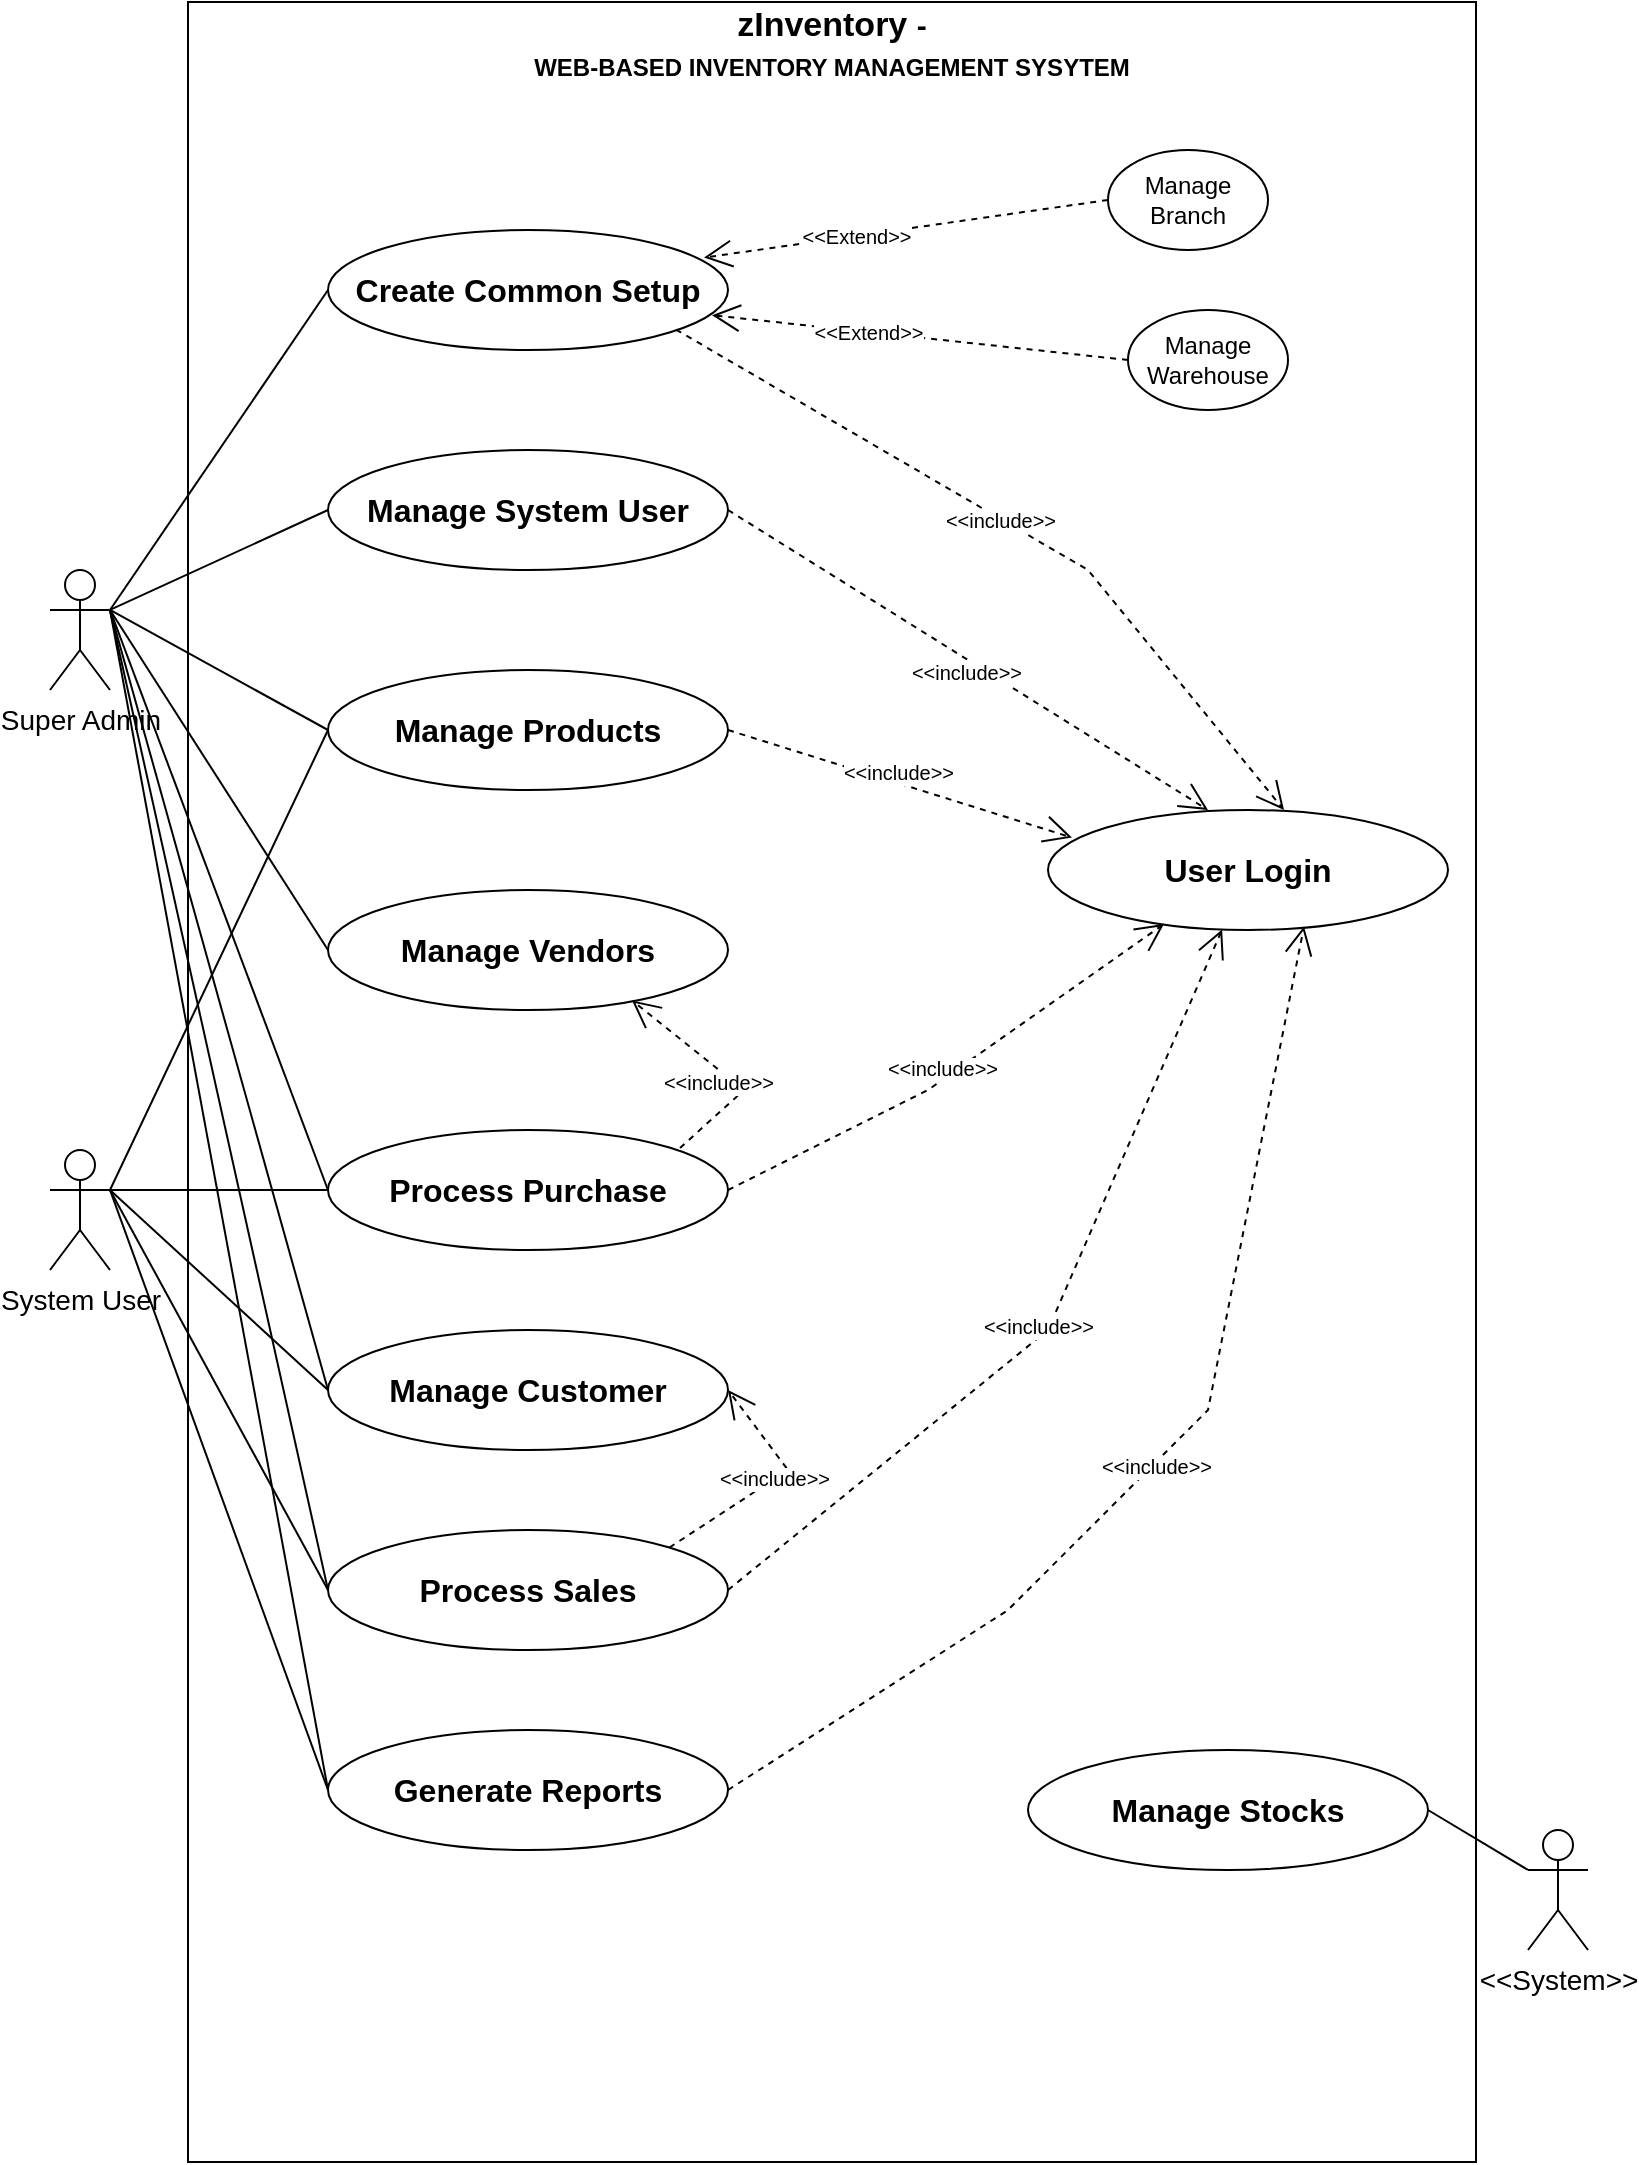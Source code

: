<mxfile version="21.2.1" type="device">
  <diagram name="Page-1" id="EoY9ZldRt3eMcbztC0KL">
    <mxGraphModel dx="2390" dy="1423" grid="1" gridSize="10" guides="1" tooltips="1" connect="1" arrows="1" fold="1" page="1" pageScale="1" pageWidth="827" pageHeight="1169" math="0" shadow="0">
      <root>
        <mxCell id="0" />
        <mxCell id="1" parent="0" />
        <mxCell id="_iV--dBvjYny3QtOdp7g-2" value="Super Admin" style="shape=umlActor;verticalLabelPosition=bottom;verticalAlign=top;html=1;outlineConnect=0;fontSize=14;" parent="1" vertex="1">
          <mxGeometry x="31" y="330" width="30" height="60" as="geometry" />
        </mxCell>
        <mxCell id="_iV--dBvjYny3QtOdp7g-3" value="System User" style="shape=umlActor;verticalLabelPosition=bottom;verticalAlign=top;html=1;outlineConnect=0;fontSize=14;" parent="1" vertex="1">
          <mxGeometry x="31" y="620" width="30" height="60" as="geometry" />
        </mxCell>
        <mxCell id="_iV--dBvjYny3QtOdp7g-5" value="" style="rounded=0;whiteSpace=wrap;html=1;" parent="1" vertex="1">
          <mxGeometry x="100" y="46" width="644" height="1080" as="geometry" />
        </mxCell>
        <mxCell id="_iV--dBvjYny3QtOdp7g-6" value="User Login" style="ellipse;whiteSpace=wrap;html=1;strokeWidth=1;fontSize=16;fontStyle=1;points=[[0,0,0,0,0],[0,0.5,0,0,0],[0,1,0,0,0],[0.06,0.23,0,0,0],[0.06,0.73,0,0,0],[0.21,0.91,0,0,0],[0.23,0.09,0,0,0],[0.29,0.95,0,0,0],[0.32,0.03,0,0,0],[0.38,1,0,0,0],[0.4,0,0,0,0],[0.5,0,0,0,0],[0.5,1,0,0,0],[0.59,0,0,0,0],[0.64,0.97,0,0,0],[0.69,0.01,0,0,0],[0.76,0.94,0,0,0],[0.77,0.06,0,0,0],[0.94,0.24,0,0,0],[0.95,0.68,0,0,0],[1,0,0,0,0],[1,0.5,0,0,0],[1,1,0,0,0]];" parent="1" vertex="1">
          <mxGeometry x="530" y="450" width="200" height="60" as="geometry" />
        </mxCell>
        <mxCell id="_iV--dBvjYny3QtOdp7g-7" value="Manage Products" style="ellipse;whiteSpace=wrap;html=1;strokeWidth=1;fontSize=16;fontStyle=1;points=[[0,0,0,0,0],[0,0.5,0,0,0],[0,1,0,0,0],[0.5,0,0,0,0],[0.5,1,0,0,0],[0.64,0,0,0,0],[0.64,0.97,0,0,0],[0.74,0.92,0,0,0],[0.76,0.06,0,0,0],[0.94,0.26,0,0,0],[0.95,0.73,0,0,0],[1,0,0,0,0],[1,0.5,0,0,0],[1,1,0,0,0]];" parent="1" vertex="1">
          <mxGeometry x="170" y="380" width="200" height="60" as="geometry" />
        </mxCell>
        <mxCell id="_iV--dBvjYny3QtOdp7g-8" value="Process Purchase" style="ellipse;whiteSpace=wrap;html=1;strokeWidth=1;fontSize=16;fontStyle=1;points=[[0,0,0,0,0],[0,0.5,0,0,0],[0,1,0,0,0],[0.5,0,0,0,0],[0.5,1,0,0,0],[0.62,0.99,0,0,0],[0.63,0,0,0,0],[0.75,0.93,0,0,0],[0.77,0.05,0,0,0],[0.85,0.9,0,0,0],[0.88,0.15,0,0,0],[0.94,0.75,0,0,0],[0.95,0.25,0,0,0],[1,0.5,0,0,0]];" parent="1" vertex="1">
          <mxGeometry x="170" y="610" width="200" height="60" as="geometry" />
        </mxCell>
        <mxCell id="_iV--dBvjYny3QtOdp7g-9" value="Process Sales" style="ellipse;whiteSpace=wrap;html=1;strokeWidth=1;fontSize=16;fontStyle=1;points=[[0,0,0,0,0],[0,0.5,0,0,0],[0,1,0,0,0],[0.5,0,0,0,0],[0.5,1,0,0,0],[0.85,0.1,0,0,0],[0.85,0.85,0,0,0],[0.94,0.24,0,0,0],[0.94,0.72,0,0,0],[1,0.5,0,0,0]];" parent="1" vertex="1">
          <mxGeometry x="170" y="810" width="200" height="60" as="geometry" />
        </mxCell>
        <mxCell id="_iV--dBvjYny3QtOdp7g-10" value="Manage System User" style="ellipse;whiteSpace=wrap;html=1;strokeWidth=1;fontSize=16;fontStyle=1" parent="1" vertex="1">
          <mxGeometry x="170" y="270" width="200" height="60" as="geometry" />
        </mxCell>
        <mxCell id="_iV--dBvjYny3QtOdp7g-11" value="Create Common Setup" style="ellipse;whiteSpace=wrap;html=1;strokeWidth=1;fontSize=16;fontStyle=1;points=[[0,0,0,0,0],[0,0.5,0,0,0],[0,1,0,0,0],[0.5,0,0,0,0],[0.5,1,0,0,0],[0.73,0,0,0,0],[0.77,1,0,0,0],[0.84,0.1,0,0,0],[0.87,0.83,0,0,0],[0.94,0.23,0,0,0],[0.96,0.71,0,0,0],[1,0.5,0,0,0]];" parent="1" vertex="1">
          <mxGeometry x="170" y="160" width="200" height="60" as="geometry" />
        </mxCell>
        <mxCell id="_iV--dBvjYny3QtOdp7g-13" value="&lt;div style=&quot;&quot;&gt;&lt;font style=&quot;background-color: initial; font-size: 17px;&quot;&gt;zInventory &lt;/font&gt;&lt;span style=&quot;background-color: initial;&quot;&gt;-&lt;/span&gt;&lt;/div&gt;&lt;font style=&quot;font-size: 12px;&quot;&gt;WEB-BASED INVENTORY MANAGEMENT SYSYTEM&lt;/font&gt;" style="text;html=1;strokeColor=none;fillColor=none;align=center;verticalAlign=middle;whiteSpace=wrap;rounded=0;fontStyle=1;fontSize=15;" parent="1" vertex="1">
          <mxGeometry x="228" y="52" width="388" height="30" as="geometry" />
        </mxCell>
        <mxCell id="_iV--dBvjYny3QtOdp7g-14" value="" style="endArrow=none;html=1;rounded=0;exitX=1;exitY=0.333;exitDx=0;exitDy=0;exitPerimeter=0;entryX=0;entryY=0.5;entryDx=0;entryDy=0;" parent="1" source="_iV--dBvjYny3QtOdp7g-2" target="_iV--dBvjYny3QtOdp7g-7" edge="1">
          <mxGeometry width="50" height="50" relative="1" as="geometry">
            <mxPoint x="330" y="210" as="sourcePoint" />
            <mxPoint x="380" y="160" as="targetPoint" />
          </mxGeometry>
        </mxCell>
        <mxCell id="_iV--dBvjYny3QtOdp7g-15" value="" style="endArrow=none;html=1;rounded=0;exitX=1;exitY=0.333;exitDx=0;exitDy=0;exitPerimeter=0;entryX=0;entryY=0.5;entryDx=0;entryDy=0;" parent="1" source="_iV--dBvjYny3QtOdp7g-2" target="_iV--dBvjYny3QtOdp7g-8" edge="1">
          <mxGeometry width="50" height="50" relative="1" as="geometry">
            <mxPoint x="80" y="235" as="sourcePoint" />
            <mxPoint x="250" y="180" as="targetPoint" />
          </mxGeometry>
        </mxCell>
        <mxCell id="_iV--dBvjYny3QtOdp7g-18" value="&amp;lt;&amp;lt;include&amp;gt;&amp;gt;" style="endArrow=open;endSize=12;dashed=1;html=1;rounded=0;exitX=1;exitY=0.5;exitDx=0;exitDy=0;entryX=0.06;entryY=0.23;entryDx=0;entryDy=0;fontStyle=0;fontSize=10;entryPerimeter=0;" parent="1" source="_iV--dBvjYny3QtOdp7g-7" target="_iV--dBvjYny3QtOdp7g-6" edge="1">
          <mxGeometry x="-0.03" y="5" width="160" relative="1" as="geometry">
            <mxPoint x="280" y="390" as="sourcePoint" />
            <mxPoint x="440" y="390" as="targetPoint" />
            <Array as="points" />
            <mxPoint as="offset" />
          </mxGeometry>
        </mxCell>
        <mxCell id="_iV--dBvjYny3QtOdp7g-20" value="&amp;lt;&amp;lt;include&amp;gt;&amp;gt;" style="endArrow=open;endSize=12;dashed=1;html=1;rounded=0;exitX=1;exitY=0.5;exitDx=0;exitDy=0;entryX=0.29;entryY=0.95;entryDx=0;entryDy=0;fontStyle=0;fontSize=10;entryPerimeter=0;" parent="1" source="_iV--dBvjYny3QtOdp7g-8" target="_iV--dBvjYny3QtOdp7g-6" edge="1">
          <mxGeometry x="-0.03" y="5" width="160" relative="1" as="geometry">
            <mxPoint x="400" y="180" as="sourcePoint" />
            <mxPoint x="520" y="230" as="targetPoint" />
            <mxPoint as="offset" />
            <Array as="points">
              <mxPoint x="470" y="590" />
            </Array>
          </mxGeometry>
        </mxCell>
        <mxCell id="_iV--dBvjYny3QtOdp7g-21" value="" style="endArrow=none;html=1;rounded=0;exitX=1;exitY=0.333;exitDx=0;exitDy=0;exitPerimeter=0;entryX=0;entryY=0.5;entryDx=0;entryDy=0;" parent="1" source="_iV--dBvjYny3QtOdp7g-2" target="_iV--dBvjYny3QtOdp7g-9" edge="1">
          <mxGeometry width="50" height="50" relative="1" as="geometry">
            <mxPoint x="80" y="235" as="sourcePoint" />
            <mxPoint x="200" y="330" as="targetPoint" />
          </mxGeometry>
        </mxCell>
        <mxCell id="_iV--dBvjYny3QtOdp7g-22" value="&amp;lt;&amp;lt;include&amp;gt;&amp;gt;" style="endArrow=open;endSize=12;dashed=1;html=1;rounded=0;exitX=1;exitY=0.5;exitDx=0;exitDy=0;fontStyle=0;fontSize=10;" parent="1" source="_iV--dBvjYny3QtOdp7g-9" target="_iV--dBvjYny3QtOdp7g-6" edge="1">
          <mxGeometry x="-0.03" y="5" width="160" relative="1" as="geometry">
            <mxPoint x="400" y="330" as="sourcePoint" />
            <mxPoint x="460" y="260" as="targetPoint" />
            <mxPoint as="offset" />
            <Array as="points">
              <mxPoint x="530" y="710" />
            </Array>
          </mxGeometry>
        </mxCell>
        <mxCell id="_iV--dBvjYny3QtOdp7g-23" value="" style="endArrow=none;html=1;rounded=0;exitX=1;exitY=0.333;exitDx=0;exitDy=0;exitPerimeter=0;entryX=0;entryY=0.5;entryDx=0;entryDy=0;" parent="1" source="_iV--dBvjYny3QtOdp7g-2" target="_iV--dBvjYny3QtOdp7g-10" edge="1">
          <mxGeometry width="50" height="50" relative="1" as="geometry">
            <mxPoint x="80" y="235" as="sourcePoint" />
            <mxPoint x="200" y="240" as="targetPoint" />
          </mxGeometry>
        </mxCell>
        <mxCell id="_iV--dBvjYny3QtOdp7g-30" value="" style="endArrow=none;html=1;rounded=0;exitX=1;exitY=0.333;exitDx=0;exitDy=0;exitPerimeter=0;entryX=0;entryY=0.5;entryDx=0;entryDy=0;" parent="1" source="_iV--dBvjYny3QtOdp7g-2" target="_iV--dBvjYny3QtOdp7g-11" edge="1">
          <mxGeometry width="50" height="50" relative="1" as="geometry">
            <mxPoint x="80" y="260" as="sourcePoint" />
            <mxPoint x="180" y="260" as="targetPoint" />
          </mxGeometry>
        </mxCell>
        <mxCell id="_iV--dBvjYny3QtOdp7g-32" value="Manage Branch" style="ellipse;whiteSpace=wrap;html=1;" parent="1" vertex="1">
          <mxGeometry x="560" y="120" width="80" height="50" as="geometry" />
        </mxCell>
        <mxCell id="_iV--dBvjYny3QtOdp7g-33" value="Manage Warehouse" style="ellipse;whiteSpace=wrap;html=1;" parent="1" vertex="1">
          <mxGeometry x="570" y="200" width="80" height="50" as="geometry" />
        </mxCell>
        <mxCell id="_iV--dBvjYny3QtOdp7g-35" value="&amp;lt;&amp;lt;Extend&amp;gt;&amp;gt;" style="endArrow=open;endSize=12;dashed=1;html=1;rounded=0;entryX=0.94;entryY=0.23;entryDx=0;entryDy=0;fontStyle=0;fontSize=10;entryPerimeter=0;exitX=0;exitY=0.5;exitDx=0;exitDy=0;" parent="1" source="_iV--dBvjYny3QtOdp7g-32" target="_iV--dBvjYny3QtOdp7g-11" edge="1">
          <mxGeometry x="0.249" width="160" relative="1" as="geometry">
            <mxPoint x="390" y="180" as="sourcePoint" />
            <mxPoint x="430" y="125" as="targetPoint" />
            <mxPoint as="offset" />
          </mxGeometry>
        </mxCell>
        <mxCell id="_iV--dBvjYny3QtOdp7g-36" value="&amp;lt;&amp;lt;Extend&amp;gt;&amp;gt;" style="endArrow=open;endSize=12;dashed=1;html=1;rounded=0;entryX=0.96;entryY=0.71;entryDx=0;entryDy=0;fontStyle=0;fontSize=10;entryPerimeter=0;exitX=0;exitY=0.5;exitDx=0;exitDy=0;" parent="1" source="_iV--dBvjYny3QtOdp7g-33" target="_iV--dBvjYny3QtOdp7g-11" edge="1">
          <mxGeometry x="0.249" width="160" relative="1" as="geometry">
            <mxPoint x="390" y="180" as="sourcePoint" />
            <mxPoint x="470" y="180" as="targetPoint" />
            <mxPoint as="offset" />
          </mxGeometry>
        </mxCell>
        <mxCell id="_iV--dBvjYny3QtOdp7g-37" value="Generate Reports" style="ellipse;whiteSpace=wrap;html=1;strokeWidth=1;fontSize=16;fontStyle=1" parent="1" vertex="1">
          <mxGeometry x="170" y="910" width="200" height="60" as="geometry" />
        </mxCell>
        <mxCell id="_iV--dBvjYny3QtOdp7g-38" value="" style="endArrow=none;html=1;rounded=0;exitX=1;exitY=0.333;exitDx=0;exitDy=0;exitPerimeter=0;entryX=0;entryY=0.5;entryDx=0;entryDy=0;" parent="1" source="_iV--dBvjYny3QtOdp7g-2" target="_iV--dBvjYny3QtOdp7g-37" edge="1">
          <mxGeometry width="50" height="50" relative="1" as="geometry">
            <mxPoint x="80" y="260" as="sourcePoint" />
            <mxPoint x="190" y="580" as="targetPoint" />
          </mxGeometry>
        </mxCell>
        <mxCell id="_iV--dBvjYny3QtOdp7g-41" value="" style="endArrow=none;html=1;rounded=0;exitX=1;exitY=0.333;exitDx=0;exitDy=0;exitPerimeter=0;entryX=0;entryY=0.5;entryDx=0;entryDy=0;entryPerimeter=0;" parent="1" source="_iV--dBvjYny3QtOdp7g-3" target="_iV--dBvjYny3QtOdp7g-7" edge="1">
          <mxGeometry width="50" height="50" relative="1" as="geometry">
            <mxPoint x="70" y="600" as="sourcePoint" />
            <mxPoint x="200" y="280" as="targetPoint" />
          </mxGeometry>
        </mxCell>
        <mxCell id="_iV--dBvjYny3QtOdp7g-43" value="" style="endArrow=none;html=1;rounded=0;exitX=1;exitY=0.333;exitDx=0;exitDy=0;exitPerimeter=0;entryX=0;entryY=0.5;entryDx=0;entryDy=0;" parent="1" source="_iV--dBvjYny3QtOdp7g-3" target="_iV--dBvjYny3QtOdp7g-8" edge="1">
          <mxGeometry width="50" height="50" relative="1" as="geometry">
            <mxPoint x="70" y="600" as="sourcePoint" />
            <mxPoint x="190" y="370" as="targetPoint" />
          </mxGeometry>
        </mxCell>
        <mxCell id="_iV--dBvjYny3QtOdp7g-44" value="" style="endArrow=none;html=1;rounded=0;exitX=1;exitY=0.333;exitDx=0;exitDy=0;exitPerimeter=0;entryX=0;entryY=0.5;entryDx=0;entryDy=0;" parent="1" source="_iV--dBvjYny3QtOdp7g-3" target="_iV--dBvjYny3QtOdp7g-9" edge="1">
          <mxGeometry width="50" height="50" relative="1" as="geometry">
            <mxPoint x="70" y="600" as="sourcePoint" />
            <mxPoint x="190" y="480" as="targetPoint" />
          </mxGeometry>
        </mxCell>
        <mxCell id="_iV--dBvjYny3QtOdp7g-45" value="" style="endArrow=none;html=1;rounded=0;exitX=1;exitY=0.333;exitDx=0;exitDy=0;exitPerimeter=0;entryX=0;entryY=0.5;entryDx=0;entryDy=0;" parent="1" source="_iV--dBvjYny3QtOdp7g-3" target="_iV--dBvjYny3QtOdp7g-37" edge="1">
          <mxGeometry width="50" height="50" relative="1" as="geometry">
            <mxPoint x="70" y="600" as="sourcePoint" />
            <mxPoint x="190" y="580" as="targetPoint" />
          </mxGeometry>
        </mxCell>
        <mxCell id="_iV--dBvjYny3QtOdp7g-47" value="&amp;lt;&amp;lt;include&amp;gt;&amp;gt;" style="endArrow=open;endSize=12;dashed=1;html=1;rounded=0;exitX=1;exitY=0.5;exitDx=0;exitDy=0;entryX=0.64;entryY=0.97;entryDx=0;entryDy=0;fontStyle=0;fontSize=10;entryPerimeter=0;" parent="1" source="_iV--dBvjYny3QtOdp7g-37" target="_iV--dBvjYny3QtOdp7g-6" edge="1">
          <mxGeometry x="-0.027" y="-1" width="160" relative="1" as="geometry">
            <mxPoint x="390" y="580" as="sourcePoint" />
            <mxPoint x="542" y="464" as="targetPoint" />
            <mxPoint as="offset" />
            <Array as="points">
              <mxPoint x="510" y="850" />
              <mxPoint x="610" y="750" />
            </Array>
          </mxGeometry>
        </mxCell>
        <mxCell id="_iV--dBvjYny3QtOdp7g-48" value="Manage Stocks" style="ellipse;whiteSpace=wrap;html=1;strokeWidth=1;fontSize=16;fontStyle=1" parent="1" vertex="1">
          <mxGeometry x="520" y="920" width="200" height="60" as="geometry" />
        </mxCell>
        <mxCell id="_iV--dBvjYny3QtOdp7g-49" value="&amp;lt;&amp;lt;System&amp;gt;&amp;gt;" style="shape=umlActor;verticalLabelPosition=bottom;verticalAlign=top;html=1;outlineConnect=0;fontSize=14;" parent="1" vertex="1">
          <mxGeometry x="770" y="960" width="30" height="60" as="geometry" />
        </mxCell>
        <mxCell id="_iV--dBvjYny3QtOdp7g-50" value="" style="endArrow=none;html=1;rounded=0;exitX=0;exitY=0.333;exitDx=0;exitDy=0;exitPerimeter=0;entryX=1;entryY=0.5;entryDx=0;entryDy=0;" parent="1" source="_iV--dBvjYny3QtOdp7g-49" target="_iV--dBvjYny3QtOdp7g-48" edge="1">
          <mxGeometry width="50" height="50" relative="1" as="geometry">
            <mxPoint x="80" y="490" as="sourcePoint" />
            <mxPoint x="190" y="670" as="targetPoint" />
          </mxGeometry>
        </mxCell>
        <mxCell id="_iV--dBvjYny3QtOdp7g-51" value="&amp;lt;&amp;lt;include&amp;gt;&amp;gt;" style="endArrow=open;endSize=12;dashed=1;html=1;rounded=0;exitX=1;exitY=0.5;exitDx=0;exitDy=0;entryX=0.4;entryY=0;entryDx=0;entryDy=0;fontStyle=0;fontSize=10;entryPerimeter=0;" parent="1" source="_iV--dBvjYny3QtOdp7g-10" target="_iV--dBvjYny3QtOdp7g-6" edge="1">
          <mxGeometry x="0.019" y="-6" width="160" relative="1" as="geometry">
            <mxPoint x="390" y="370" as="sourcePoint" />
            <mxPoint x="532" y="494" as="targetPoint" />
            <mxPoint as="offset" />
            <Array as="points" />
          </mxGeometry>
        </mxCell>
        <mxCell id="_iV--dBvjYny3QtOdp7g-52" value="Manage Vendors" style="ellipse;whiteSpace=wrap;html=1;strokeWidth=1;fontSize=16;fontStyle=1;points=[[0,0,0,0,0],[0,0.5,0,0,0],[0,1,0,0,0],[0.5,0,0,0,0],[0.5,1,0,0,0],[0.65,0.95,0,0,0],[0.67,0.03,0,0,0],[0.76,0.05,0,0,0],[0.76,0.92,0,0,0],[0.94,0.73,0,0,0],[0.95,0.25,0,0,0],[1,0,0,0,0],[1,0.5,0,0,0],[1,1,0,0,0]];" parent="1" vertex="1">
          <mxGeometry x="170" y="490" width="200" height="60" as="geometry" />
        </mxCell>
        <mxCell id="_iV--dBvjYny3QtOdp7g-54" value="" style="endArrow=none;html=1;rounded=0;exitX=1;exitY=0.333;exitDx=0;exitDy=0;exitPerimeter=0;entryX=0;entryY=0.5;entryDx=0;entryDy=0;" parent="1" source="_iV--dBvjYny3QtOdp7g-2" target="_iV--dBvjYny3QtOdp7g-52" edge="1">
          <mxGeometry width="50" height="50" relative="1" as="geometry">
            <mxPoint x="80" y="600" as="sourcePoint" />
            <mxPoint x="190" y="370" as="targetPoint" />
          </mxGeometry>
        </mxCell>
        <mxCell id="_iV--dBvjYny3QtOdp7g-56" value="&amp;lt;&amp;lt;include&amp;gt;&amp;gt;" style="endArrow=open;endSize=12;dashed=1;html=1;rounded=0;exitX=0.88;exitY=0.15;exitDx=0;exitDy=0;entryX=0.76;entryY=0.92;entryDx=0;entryDy=0;fontStyle=0;fontSize=10;entryPerimeter=0;exitPerimeter=0;" parent="1" source="_iV--dBvjYny3QtOdp7g-8" target="_iV--dBvjYny3QtOdp7g-52" edge="1">
          <mxGeometry x="-0.03" y="5" width="160" relative="1" as="geometry">
            <mxPoint x="400" y="560" as="sourcePoint" />
            <mxPoint x="580" y="520" as="targetPoint" />
            <mxPoint as="offset" />
            <Array as="points">
              <mxPoint x="378" y="590" />
            </Array>
          </mxGeometry>
        </mxCell>
        <mxCell id="_iV--dBvjYny3QtOdp7g-59" value="Manage Customer" style="ellipse;whiteSpace=wrap;html=1;strokeWidth=1;fontSize=16;fontStyle=1;points=[[0,0,0,0,0],[0,0.5,0,0,0],[0,1,0,0,0],[0.5,0,0,0,0],[0.5,1,0,0,0],[0.62,0.99,0,0,0],[0.63,0,0,0,0],[0.75,0.93,0,0,0],[0.77,0.05,0,0,0],[0.85,0.9,0,0,0],[0.88,0.15,0,0,0],[0.94,0.75,0,0,0],[0.95,0.25,0,0,0],[1,0.5,0,0,0]];" parent="1" vertex="1">
          <mxGeometry x="170" y="710" width="200" height="60" as="geometry" />
        </mxCell>
        <mxCell id="_iV--dBvjYny3QtOdp7g-62" value="&amp;lt;&amp;lt;include&amp;gt;&amp;gt;" style="endArrow=open;endSize=12;dashed=1;html=1;rounded=0;exitX=1;exitY=0;exitDx=0;exitDy=0;entryX=1;entryY=0.5;entryDx=0;entryDy=0;fontStyle=0;fontSize=10;entryPerimeter=0;" parent="1" source="_iV--dBvjYny3QtOdp7g-9" target="_iV--dBvjYny3QtOdp7g-59" edge="1">
          <mxGeometry x="0.188" y="8" width="160" relative="1" as="geometry">
            <mxPoint x="400" y="653" as="sourcePoint" />
            <mxPoint x="470" y="628" as="targetPoint" />
            <mxPoint as="offset" />
            <Array as="points">
              <mxPoint x="400" y="780" />
            </Array>
          </mxGeometry>
        </mxCell>
        <mxCell id="_iV--dBvjYny3QtOdp7g-63" value="" style="endArrow=none;html=1;rounded=0;exitX=1;exitY=0.333;exitDx=0;exitDy=0;exitPerimeter=0;entryX=0;entryY=0.5;entryDx=0;entryDy=0;entryPerimeter=0;" parent="1" source="_iV--dBvjYny3QtOdp7g-3" target="_iV--dBvjYny3QtOdp7g-59" edge="1">
          <mxGeometry width="50" height="50" relative="1" as="geometry">
            <mxPoint x="80" y="600" as="sourcePoint" />
            <mxPoint x="200" y="360" as="targetPoint" />
          </mxGeometry>
        </mxCell>
        <mxCell id="_iV--dBvjYny3QtOdp7g-64" value="" style="endArrow=none;html=1;rounded=0;exitX=1;exitY=0.333;exitDx=0;exitDy=0;exitPerimeter=0;entryX=0;entryY=0.5;entryDx=0;entryDy=0;entryPerimeter=0;" parent="1" source="_iV--dBvjYny3QtOdp7g-2" target="_iV--dBvjYny3QtOdp7g-59" edge="1">
          <mxGeometry width="50" height="50" relative="1" as="geometry">
            <mxPoint x="80" y="600" as="sourcePoint" />
            <mxPoint x="200" y="650" as="targetPoint" />
          </mxGeometry>
        </mxCell>
        <mxCell id="_iV--dBvjYny3QtOdp7g-65" value="&amp;lt;&amp;lt;include&amp;gt;&amp;gt;" style="endArrow=open;endSize=12;dashed=1;html=1;rounded=0;exitX=0.87;exitY=0.83;exitDx=0;exitDy=0;entryX=0.59;entryY=0;entryDx=0;entryDy=0;fontStyle=0;fontSize=10;entryPerimeter=0;exitPerimeter=0;" parent="1" source="_iV--dBvjYny3QtOdp7g-11" target="_iV--dBvjYny3QtOdp7g-6" edge="1">
          <mxGeometry x="-0.045" y="-1" width="160" relative="1" as="geometry">
            <mxPoint x="400" y="310" as="sourcePoint" />
            <mxPoint x="710" y="490" as="targetPoint" />
            <mxPoint as="offset" />
            <Array as="points">
              <mxPoint x="550" y="330" />
            </Array>
          </mxGeometry>
        </mxCell>
      </root>
    </mxGraphModel>
  </diagram>
</mxfile>
